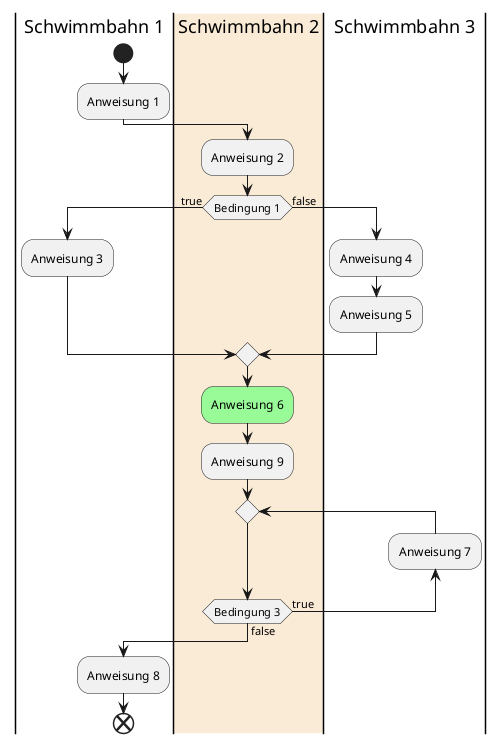 @startuml
|Schwimmbahn 1|
start
:Anweisung 1;
|#Antiquewhite|Schwimmbahn 2|
:Anweisung 2;
if(Bedingung 1) then (true)
|Schwimmbahn 1|
:Anweisung 3;
else (false)
|Schwimmbahn 3|
:Anweisung 4;
:Anweisung 5;
endif
|Schwimmbahn 2|
#palegreen:Anweisung 6;
:Anweisung 9;
repeat
|Schwimmbahn 3|
backward:Anweisung 7;
|Schwimmbahn 2|
repeat while (Bedingung 3) is (true) not (false)
|Schwimmbahn 1|
:Anweisung 8;
end
@enduml
